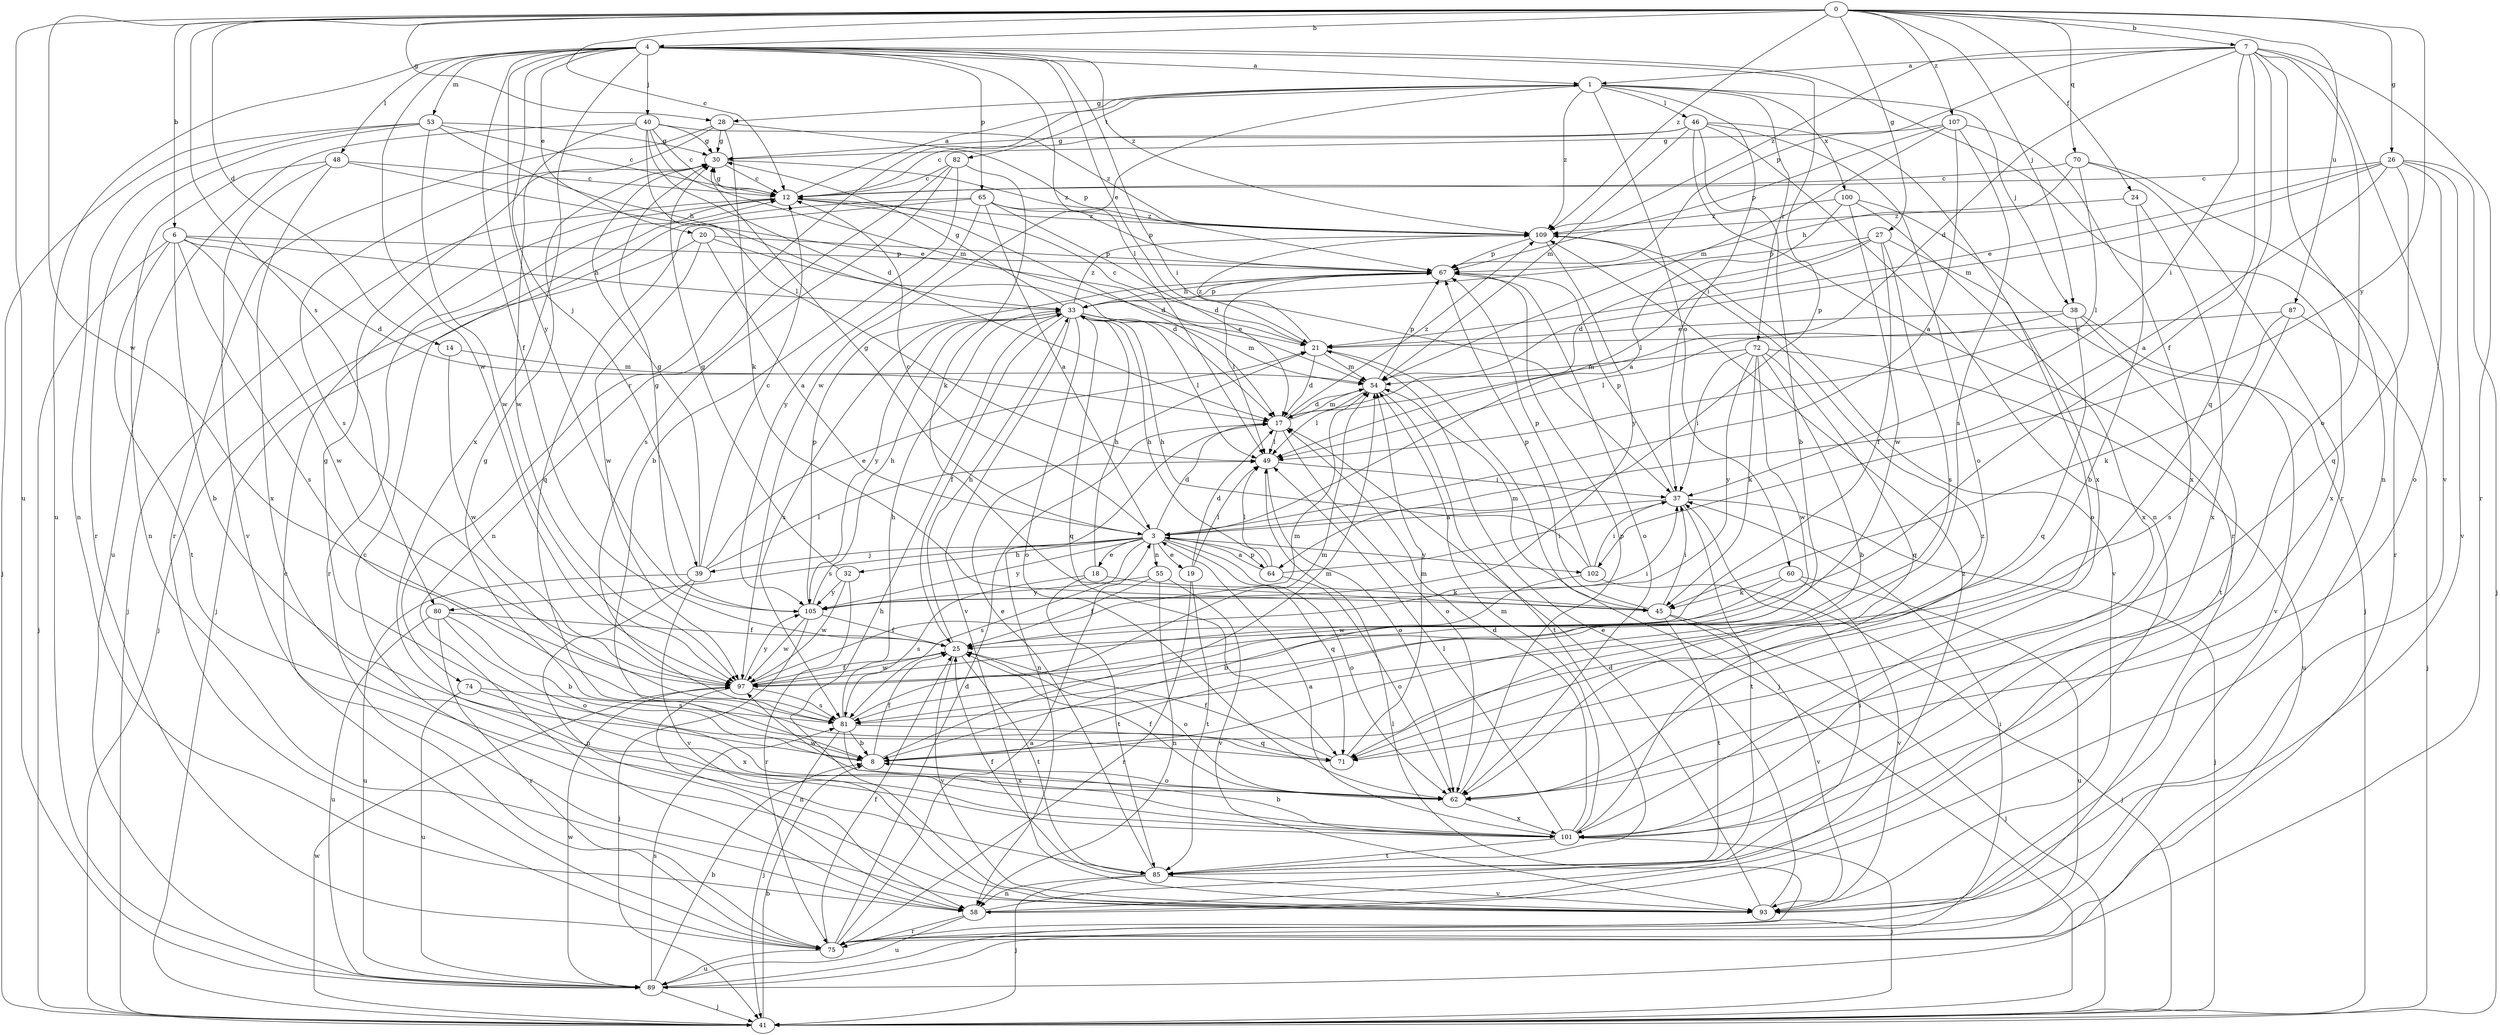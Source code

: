 strict digraph  {
0;
1;
3;
4;
6;
7;
8;
12;
14;
17;
18;
19;
20;
21;
24;
25;
26;
27;
28;
30;
32;
33;
37;
38;
39;
40;
41;
45;
46;
48;
49;
53;
54;
55;
58;
60;
62;
64;
65;
67;
70;
71;
72;
74;
75;
80;
81;
82;
85;
87;
89;
93;
97;
100;
101;
102;
105;
107;
109;
0 -> 4  [label=b];
0 -> 6  [label=b];
0 -> 7  [label=b];
0 -> 12  [label=c];
0 -> 14  [label=d];
0 -> 24  [label=f];
0 -> 26  [label=g];
0 -> 27  [label=g];
0 -> 28  [label=g];
0 -> 38  [label=j];
0 -> 70  [label=q];
0 -> 80  [label=s];
0 -> 87  [label=u];
0 -> 89  [label=u];
0 -> 97  [label=w];
0 -> 102  [label=y];
0 -> 107  [label=z];
0 -> 109  [label=z];
1 -> 28  [label=g];
1 -> 37  [label=i];
1 -> 38  [label=j];
1 -> 46  [label=l];
1 -> 60  [label=o];
1 -> 72  [label=r];
1 -> 74  [label=r];
1 -> 82  [label=t];
1 -> 97  [label=w];
1 -> 100  [label=x];
1 -> 109  [label=z];
3 -> 12  [label=c];
3 -> 17  [label=d];
3 -> 18  [label=e];
3 -> 19  [label=e];
3 -> 30  [label=g];
3 -> 32  [label=h];
3 -> 39  [label=j];
3 -> 55  [label=n];
3 -> 62  [label=o];
3 -> 64  [label=p];
3 -> 71  [label=q];
3 -> 80  [label=s];
3 -> 81  [label=s];
3 -> 102  [label=y];
3 -> 105  [label=y];
4 -> 1  [label=a];
4 -> 20  [label=e];
4 -> 21  [label=e];
4 -> 25  [label=f];
4 -> 37  [label=i];
4 -> 39  [label=j];
4 -> 40  [label=j];
4 -> 48  [label=l];
4 -> 49  [label=l];
4 -> 53  [label=m];
4 -> 64  [label=p];
4 -> 65  [label=p];
4 -> 75  [label=r];
4 -> 89  [label=u];
4 -> 97  [label=w];
4 -> 101  [label=x];
4 -> 105  [label=y];
4 -> 109  [label=z];
6 -> 8  [label=b];
6 -> 17  [label=d];
6 -> 33  [label=h];
6 -> 41  [label=j];
6 -> 67  [label=p];
6 -> 81  [label=s];
6 -> 85  [label=t];
6 -> 97  [label=w];
7 -> 1  [label=a];
7 -> 17  [label=d];
7 -> 25  [label=f];
7 -> 37  [label=i];
7 -> 58  [label=n];
7 -> 62  [label=o];
7 -> 67  [label=p];
7 -> 71  [label=q];
7 -> 75  [label=r];
7 -> 93  [label=v];
7 -> 109  [label=z];
8 -> 25  [label=f];
8 -> 30  [label=g];
8 -> 54  [label=m];
8 -> 62  [label=o];
12 -> 1  [label=a];
12 -> 17  [label=d];
12 -> 30  [label=g];
12 -> 41  [label=j];
12 -> 75  [label=r];
12 -> 109  [label=z];
14 -> 54  [label=m];
14 -> 97  [label=w];
17 -> 49  [label=l];
17 -> 54  [label=m];
17 -> 58  [label=n];
17 -> 62  [label=o];
17 -> 109  [label=z];
18 -> 33  [label=h];
18 -> 45  [label=k];
18 -> 81  [label=s];
18 -> 85  [label=t];
19 -> 17  [label=d];
19 -> 49  [label=l];
19 -> 75  [label=r];
19 -> 85  [label=t];
20 -> 3  [label=a];
20 -> 17  [label=d];
20 -> 41  [label=j];
20 -> 67  [label=p];
20 -> 97  [label=w];
21 -> 12  [label=c];
21 -> 17  [label=d];
21 -> 41  [label=j];
21 -> 54  [label=m];
21 -> 109  [label=z];
24 -> 8  [label=b];
24 -> 101  [label=x];
24 -> 109  [label=z];
25 -> 33  [label=h];
25 -> 37  [label=i];
25 -> 62  [label=o];
25 -> 85  [label=t];
25 -> 93  [label=v];
25 -> 97  [label=w];
26 -> 3  [label=a];
26 -> 12  [label=c];
26 -> 21  [label=e];
26 -> 41  [label=j];
26 -> 54  [label=m];
26 -> 62  [label=o];
26 -> 71  [label=q];
26 -> 93  [label=v];
27 -> 17  [label=d];
27 -> 25  [label=f];
27 -> 49  [label=l];
27 -> 62  [label=o];
27 -> 67  [label=p];
27 -> 81  [label=s];
28 -> 30  [label=g];
28 -> 45  [label=k];
28 -> 67  [label=p];
28 -> 75  [label=r];
28 -> 81  [label=s];
30 -> 12  [label=c];
30 -> 109  [label=z];
32 -> 30  [label=g];
32 -> 75  [label=r];
32 -> 97  [label=w];
32 -> 105  [label=y];
33 -> 21  [label=e];
33 -> 25  [label=f];
33 -> 30  [label=g];
33 -> 49  [label=l];
33 -> 54  [label=m];
33 -> 62  [label=o];
33 -> 67  [label=p];
33 -> 71  [label=q];
33 -> 81  [label=s];
33 -> 93  [label=v];
33 -> 105  [label=y];
33 -> 109  [label=z];
37 -> 3  [label=a];
37 -> 41  [label=j];
37 -> 67  [label=p];
37 -> 85  [label=t];
38 -> 21  [label=e];
38 -> 49  [label=l];
38 -> 71  [label=q];
38 -> 85  [label=t];
38 -> 93  [label=v];
39 -> 12  [label=c];
39 -> 21  [label=e];
39 -> 30  [label=g];
39 -> 49  [label=l];
39 -> 58  [label=n];
39 -> 89  [label=u];
39 -> 93  [label=v];
40 -> 12  [label=c];
40 -> 17  [label=d];
40 -> 30  [label=g];
40 -> 49  [label=l];
40 -> 54  [label=m];
40 -> 89  [label=u];
40 -> 97  [label=w];
40 -> 109  [label=z];
41 -> 8  [label=b];
41 -> 97  [label=w];
45 -> 37  [label=i];
45 -> 41  [label=j];
45 -> 54  [label=m];
45 -> 67  [label=p];
45 -> 85  [label=t];
45 -> 93  [label=v];
46 -> 8  [label=b];
46 -> 12  [label=c];
46 -> 30  [label=g];
46 -> 54  [label=m];
46 -> 58  [label=n];
46 -> 62  [label=o];
46 -> 75  [label=r];
46 -> 101  [label=x];
48 -> 12  [label=c];
48 -> 21  [label=e];
48 -> 58  [label=n];
48 -> 93  [label=v];
48 -> 101  [label=x];
49 -> 37  [label=i];
49 -> 62  [label=o];
53 -> 12  [label=c];
53 -> 30  [label=g];
53 -> 33  [label=h];
53 -> 41  [label=j];
53 -> 58  [label=n];
53 -> 75  [label=r];
53 -> 97  [label=w];
54 -> 17  [label=d];
54 -> 49  [label=l];
54 -> 67  [label=p];
54 -> 85  [label=t];
55 -> 25  [label=f];
55 -> 58  [label=n];
55 -> 93  [label=v];
55 -> 105  [label=y];
58 -> 37  [label=i];
58 -> 75  [label=r];
58 -> 89  [label=u];
58 -> 109  [label=z];
60 -> 45  [label=k];
60 -> 89  [label=u];
60 -> 93  [label=v];
60 -> 97  [label=w];
62 -> 25  [label=f];
62 -> 67  [label=p];
62 -> 97  [label=w];
62 -> 101  [label=x];
64 -> 3  [label=a];
64 -> 33  [label=h];
64 -> 37  [label=i];
64 -> 49  [label=l];
64 -> 62  [label=o];
65 -> 3  [label=a];
65 -> 17  [label=d];
65 -> 41  [label=j];
65 -> 67  [label=p];
65 -> 71  [label=q];
65 -> 105  [label=y];
65 -> 109  [label=z];
67 -> 33  [label=h];
67 -> 49  [label=l];
67 -> 62  [label=o];
70 -> 12  [label=c];
70 -> 33  [label=h];
70 -> 49  [label=l];
70 -> 75  [label=r];
70 -> 101  [label=x];
71 -> 25  [label=f];
71 -> 30  [label=g];
71 -> 54  [label=m];
72 -> 8  [label=b];
72 -> 37  [label=i];
72 -> 45  [label=k];
72 -> 54  [label=m];
72 -> 71  [label=q];
72 -> 89  [label=u];
72 -> 97  [label=w];
72 -> 105  [label=y];
74 -> 81  [label=s];
74 -> 89  [label=u];
74 -> 101  [label=x];
75 -> 3  [label=a];
75 -> 12  [label=c];
75 -> 17  [label=d];
75 -> 25  [label=f];
75 -> 37  [label=i];
75 -> 89  [label=u];
80 -> 8  [label=b];
80 -> 25  [label=f];
80 -> 62  [label=o];
80 -> 75  [label=r];
80 -> 89  [label=u];
81 -> 8  [label=b];
81 -> 33  [label=h];
81 -> 41  [label=j];
81 -> 54  [label=m];
81 -> 71  [label=q];
81 -> 101  [label=x];
82 -> 8  [label=b];
82 -> 12  [label=c];
82 -> 45  [label=k];
82 -> 58  [label=n];
82 -> 81  [label=s];
85 -> 21  [label=e];
85 -> 25  [label=f];
85 -> 41  [label=j];
85 -> 58  [label=n];
85 -> 93  [label=v];
87 -> 21  [label=e];
87 -> 41  [label=j];
87 -> 45  [label=k];
87 -> 81  [label=s];
89 -> 8  [label=b];
89 -> 41  [label=j];
89 -> 49  [label=l];
89 -> 81  [label=s];
89 -> 97  [label=w];
93 -> 12  [label=c];
93 -> 17  [label=d];
93 -> 21  [label=e];
93 -> 33  [label=h];
97 -> 25  [label=f];
97 -> 54  [label=m];
97 -> 58  [label=n];
97 -> 81  [label=s];
97 -> 105  [label=y];
100 -> 3  [label=a];
100 -> 41  [label=j];
100 -> 97  [label=w];
100 -> 101  [label=x];
100 -> 109  [label=z];
101 -> 3  [label=a];
101 -> 8  [label=b];
101 -> 17  [label=d];
101 -> 41  [label=j];
101 -> 49  [label=l];
101 -> 54  [label=m];
101 -> 85  [label=t];
101 -> 109  [label=z];
102 -> 8  [label=b];
102 -> 33  [label=h];
102 -> 37  [label=i];
102 -> 41  [label=j];
102 -> 67  [label=p];
105 -> 25  [label=f];
105 -> 30  [label=g];
105 -> 33  [label=h];
105 -> 41  [label=j];
105 -> 67  [label=p];
105 -> 97  [label=w];
107 -> 3  [label=a];
107 -> 30  [label=g];
107 -> 54  [label=m];
107 -> 67  [label=p];
107 -> 81  [label=s];
107 -> 101  [label=x];
109 -> 67  [label=p];
109 -> 93  [label=v];
109 -> 105  [label=y];
}
